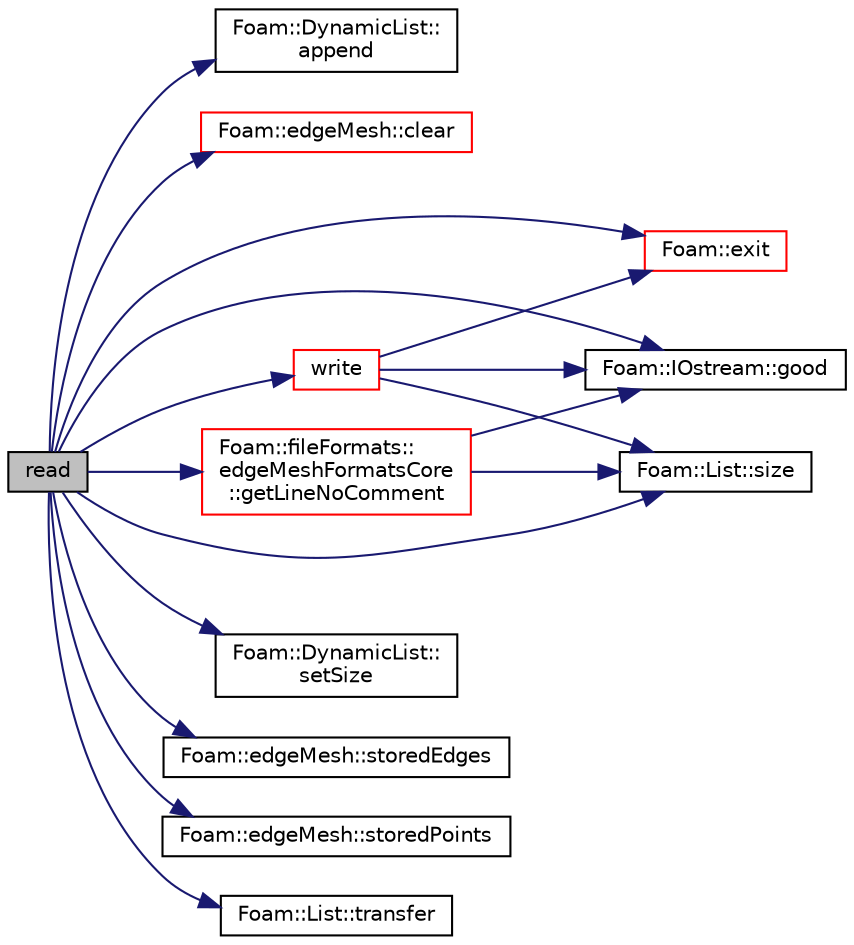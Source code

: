 digraph "read"
{
  bgcolor="transparent";
  edge [fontname="Helvetica",fontsize="10",labelfontname="Helvetica",labelfontsize="10"];
  node [fontname="Helvetica",fontsize="10",shape=record];
  rankdir="LR";
  Node175 [label="read",height=0.2,width=0.4,color="black", fillcolor="grey75", style="filled", fontcolor="black"];
  Node175 -> Node176 [color="midnightblue",fontsize="10",style="solid",fontname="Helvetica"];
  Node176 [label="Foam::DynamicList::\lappend",height=0.2,width=0.4,color="black",URL="$a27005.html#a7b67b42af715604376ad63a681dee6d8",tooltip="Append an element at the end of the list. "];
  Node175 -> Node177 [color="midnightblue",fontsize="10",style="solid",fontname="Helvetica"];
  Node177 [label="Foam::edgeMesh::clear",height=0.2,width=0.4,color="red",URL="$a22517.html#ac8bb3912a3ce86b15842e79d0b421204",tooltip="Clear all storage. "];
  Node175 -> Node182 [color="midnightblue",fontsize="10",style="solid",fontname="Helvetica"];
  Node182 [label="Foam::exit",height=0.2,width=0.4,color="red",URL="$a21851.html#a06ca7250d8e89caf05243ec094843642"];
  Node175 -> Node231 [color="midnightblue",fontsize="10",style="solid",fontname="Helvetica"];
  Node231 [label="Foam::fileFormats::\ledgeMeshFormatsCore\l::getLineNoComment",height=0.2,width=0.4,color="red",URL="$a22525.html#a0498e06dcbcd776540014fb90e2600c4",tooltip="Read non-comment line. "];
  Node231 -> Node221 [color="midnightblue",fontsize="10",style="solid",fontname="Helvetica"];
  Node221 [label="Foam::IOstream::good",height=0.2,width=0.4,color="black",URL="$a27333.html#abdcc7f96f487faadc7769afcf58fe992",tooltip="Return true if next operation might succeed. "];
  Node231 -> Node253 [color="midnightblue",fontsize="10",style="solid",fontname="Helvetica"];
  Node253 [label="Foam::List::size",height=0.2,width=0.4,color="black",URL="$a26833.html#a8a5f6fa29bd4b500caf186f60245b384",tooltip="Override size to be inconsistent with allocated storage. "];
  Node175 -> Node221 [color="midnightblue",fontsize="10",style="solid",fontname="Helvetica"];
  Node175 -> Node258 [color="midnightblue",fontsize="10",style="solid",fontname="Helvetica"];
  Node258 [label="Foam::DynamicList::\lsetSize",height=0.2,width=0.4,color="black",URL="$a27005.html#aedb985ffeaf1bdbfeccc2a8730405703",tooltip="Alter the addressed list size. "];
  Node175 -> Node253 [color="midnightblue",fontsize="10",style="solid",fontname="Helvetica"];
  Node175 -> Node259 [color="midnightblue",fontsize="10",style="solid",fontname="Helvetica"];
  Node259 [label="Foam::edgeMesh::storedEdges",height=0.2,width=0.4,color="black",URL="$a22517.html#a72897b4989a9e7be60966582975e0970",tooltip="Non-const access to the edges. "];
  Node175 -> Node260 [color="midnightblue",fontsize="10",style="solid",fontname="Helvetica"];
  Node260 [label="Foam::edgeMesh::storedPoints",height=0.2,width=0.4,color="black",URL="$a22517.html#ac5ca3d69f463a15f39cb9f640b9e1049",tooltip="Non-const access to global points. "];
  Node175 -> Node181 [color="midnightblue",fontsize="10",style="solid",fontname="Helvetica"];
  Node181 [label="Foam::List::transfer",height=0.2,width=0.4,color="black",URL="$a26833.html#a25ad1d2084d16b234b0cf91c07e832c0",tooltip="Transfer the contents of the argument List into this list. "];
  Node175 -> Node261 [color="midnightblue",fontsize="10",style="solid",fontname="Helvetica"];
  Node261 [label="write",height=0.2,width=0.4,color="red",URL="$a22537.html#ac93279b51e2eb12dc1a54daf46bbca98",tooltip="Write surface mesh components by proxy. "];
  Node261 -> Node182 [color="midnightblue",fontsize="10",style="solid",fontname="Helvetica"];
  Node261 -> Node221 [color="midnightblue",fontsize="10",style="solid",fontname="Helvetica"];
  Node261 -> Node253 [color="midnightblue",fontsize="10",style="solid",fontname="Helvetica"];
}
